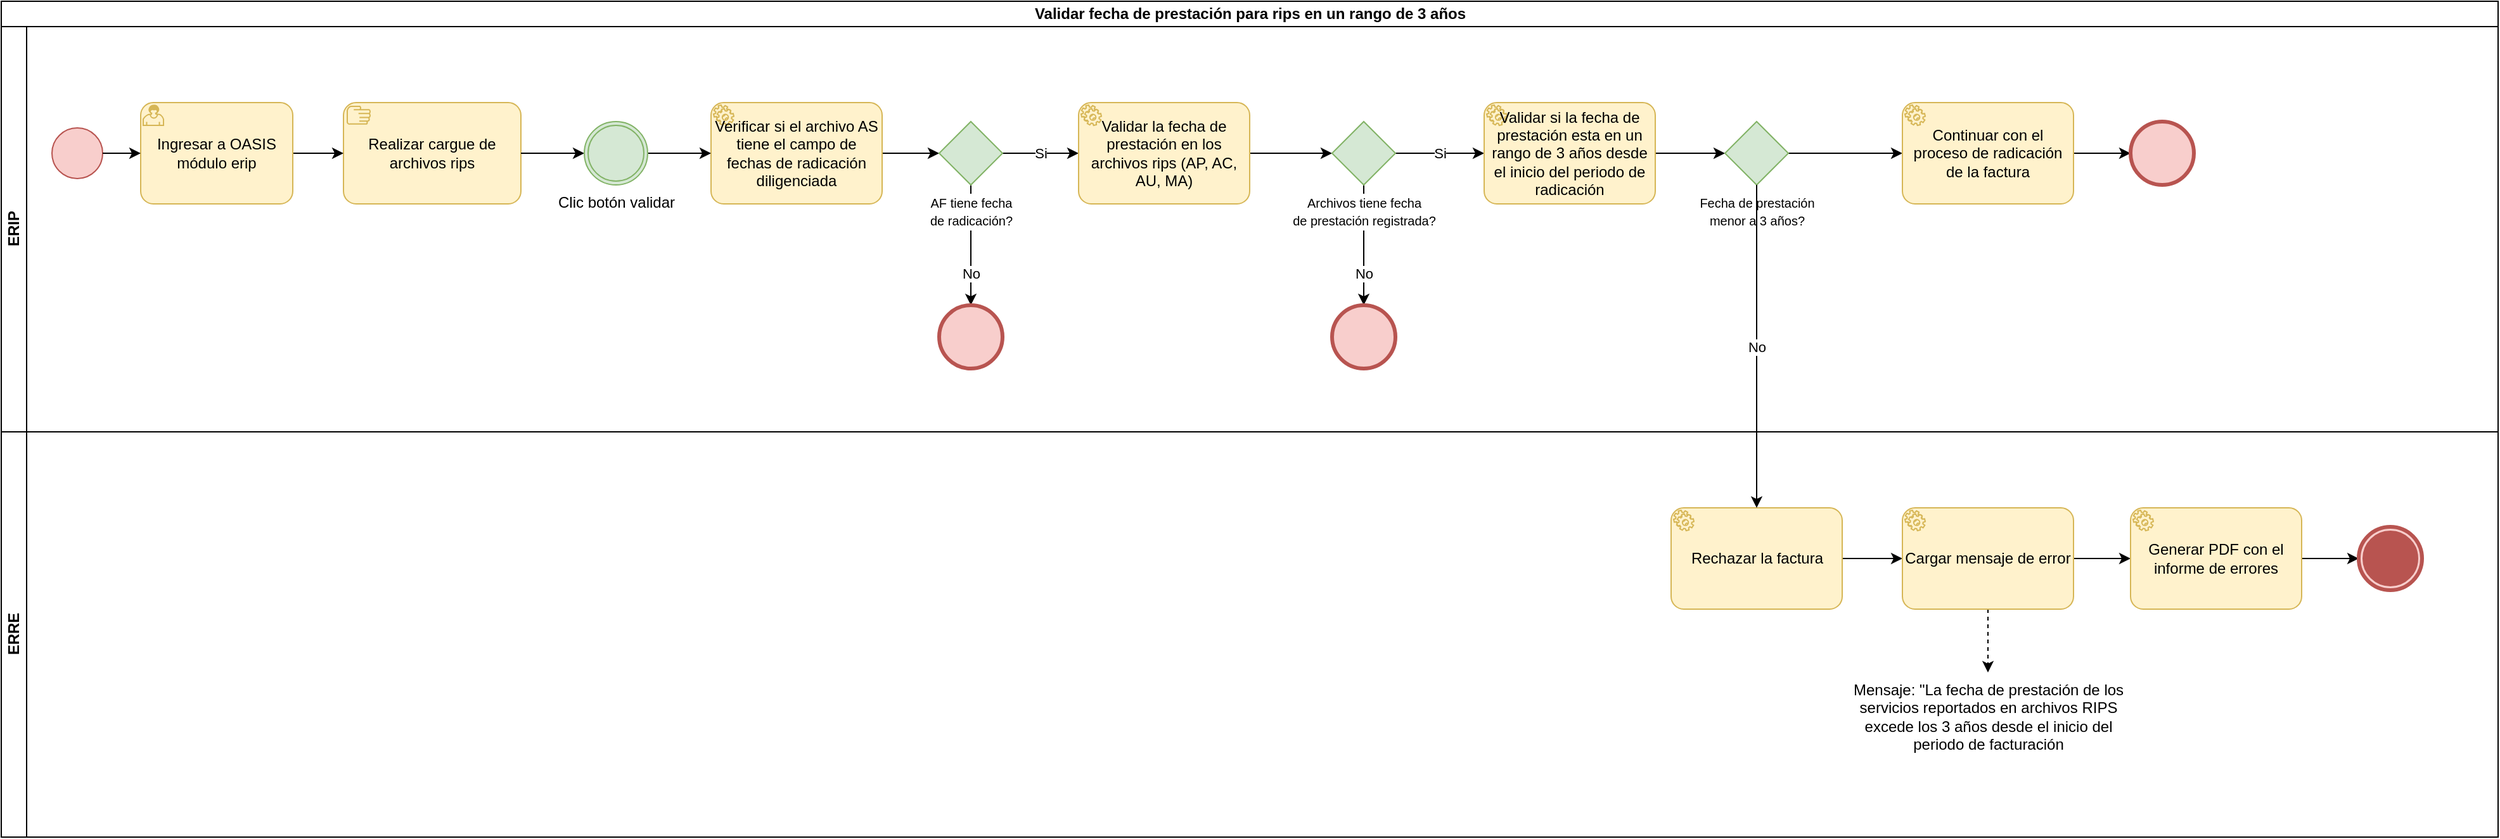 <mxfile version="21.6.8" type="github">
  <diagram name="Página-1" id="ZgoGdYMPFus1UZBMLvh4">
    <mxGraphModel dx="1674" dy="792" grid="1" gridSize="10" guides="1" tooltips="1" connect="1" arrows="1" fold="1" page="1" pageScale="1" pageWidth="2039" pageHeight="690" math="0" shadow="0">
      <root>
        <mxCell id="0" />
        <mxCell id="1" parent="0" />
        <mxCell id="U19V9XCa81fR7P9M3wvY-1" value="Validar fecha de prestación para rips en un rango de 3 años" style="swimlane;childLayout=stackLayout;resizeParent=1;resizeParentMax=0;horizontal=1;startSize=20;horizontalStack=0;html=1;" vertex="1" parent="1">
          <mxGeometry x="35" y="10" width="1970" height="660" as="geometry" />
        </mxCell>
        <mxCell id="U19V9XCa81fR7P9M3wvY-4" value="ERIP" style="swimlane;startSize=20;horizontal=0;html=1;" vertex="1" parent="U19V9XCa81fR7P9M3wvY-1">
          <mxGeometry y="20" width="1970" height="320" as="geometry" />
        </mxCell>
        <mxCell id="U19V9XCa81fR7P9M3wvY-55" value="No" style="edgeStyle=orthogonalEdgeStyle;rounded=0;orthogonalLoop=1;jettySize=auto;html=1;" edge="1" parent="U19V9XCa81fR7P9M3wvY-4" source="U19V9XCa81fR7P9M3wvY-20" target="U19V9XCa81fR7P9M3wvY-54">
          <mxGeometry x="0.467" relative="1" as="geometry">
            <Array as="points">
              <mxPoint x="765" y="180" />
              <mxPoint x="765" y="180" />
            </Array>
            <mxPoint as="offset" />
          </mxGeometry>
        </mxCell>
        <mxCell id="U19V9XCa81fR7P9M3wvY-5" value="" style="points=[[0.145,0.145,0],[0.5,0,0],[0.855,0.145,0],[1,0.5,0],[0.855,0.855,0],[0.5,1,0],[0.145,0.855,0],[0,0.5,0]];shape=mxgraph.bpmn.event;html=1;verticalLabelPosition=bottom;labelBackgroundColor=#ffffff;verticalAlign=top;align=center;perimeter=ellipsePerimeter;outlineConnect=0;aspect=fixed;outline=standard;symbol=general;fillColor=#f8cecc;strokeColor=#b85450;" vertex="1" parent="U19V9XCa81fR7P9M3wvY-4">
          <mxGeometry x="40" y="80" width="40" height="40" as="geometry" />
        </mxCell>
        <mxCell id="U19V9XCa81fR7P9M3wvY-6" value="Realizar cargue de archivos rips" style="points=[[0.25,0,0],[0.5,0,0],[0.75,0,0],[1,0.25,0],[1,0.5,0],[1,0.75,0],[0.75,1,0],[0.5,1,0],[0.25,1,0],[0,0.75,0],[0,0.5,0],[0,0.25,0]];shape=mxgraph.bpmn.task;whiteSpace=wrap;rectStyle=rounded;size=10;html=1;container=1;expand=0;collapsible=0;taskMarker=manual;fillColor=#fff2cc;strokeColor=#d6b656;" vertex="1" parent="U19V9XCa81fR7P9M3wvY-4">
          <mxGeometry x="270" y="60" width="140" height="80" as="geometry" />
        </mxCell>
        <mxCell id="U19V9XCa81fR7P9M3wvY-7" style="edgeStyle=orthogonalEdgeStyle;rounded=0;orthogonalLoop=1;jettySize=auto;html=1;" edge="1" parent="U19V9XCa81fR7P9M3wvY-4" source="U19V9XCa81fR7P9M3wvY-8" target="U19V9XCa81fR7P9M3wvY-6">
          <mxGeometry relative="1" as="geometry">
            <mxPoint x="270" y="100" as="targetPoint" />
          </mxGeometry>
        </mxCell>
        <mxCell id="U19V9XCa81fR7P9M3wvY-8" value="Ingresar a OASIS módulo erip" style="points=[[0.25,0,0],[0.5,0,0],[0.75,0,0],[1,0.25,0],[1,0.5,0],[1,0.75,0],[0.75,1,0],[0.5,1,0],[0.25,1,0],[0,0.75,0],[0,0.5,0],[0,0.25,0]];shape=mxgraph.bpmn.task;whiteSpace=wrap;rectStyle=rounded;size=10;html=1;container=1;expand=0;collapsible=0;taskMarker=user;fillColor=#fff2cc;strokeColor=#d6b656;" vertex="1" parent="U19V9XCa81fR7P9M3wvY-4">
          <mxGeometry x="110" y="60" width="120" height="80" as="geometry" />
        </mxCell>
        <mxCell id="U19V9XCa81fR7P9M3wvY-9" style="edgeStyle=orthogonalEdgeStyle;rounded=0;orthogonalLoop=1;jettySize=auto;html=1;entryX=0;entryY=0.5;entryDx=0;entryDy=0;entryPerimeter=0;" edge="1" parent="U19V9XCa81fR7P9M3wvY-4" source="U19V9XCa81fR7P9M3wvY-5" target="U19V9XCa81fR7P9M3wvY-8">
          <mxGeometry relative="1" as="geometry">
            <mxPoint x="110" y="100" as="targetPoint" />
          </mxGeometry>
        </mxCell>
        <mxCell id="U19V9XCa81fR7P9M3wvY-11" style="edgeStyle=orthogonalEdgeStyle;rounded=0;orthogonalLoop=1;jettySize=auto;html=1;entryX=0;entryY=0.5;entryDx=0;entryDy=0;entryPerimeter=0;" edge="1" parent="U19V9XCa81fR7P9M3wvY-4" source="U19V9XCa81fR7P9M3wvY-6" target="U19V9XCa81fR7P9M3wvY-51">
          <mxGeometry relative="1" as="geometry">
            <mxPoint x="460" y="100" as="targetPoint" />
          </mxGeometry>
        </mxCell>
        <mxCell id="U19V9XCa81fR7P9M3wvY-53" style="edgeStyle=orthogonalEdgeStyle;rounded=0;orthogonalLoop=1;jettySize=auto;html=1;" edge="1" parent="U19V9XCa81fR7P9M3wvY-4" source="U19V9XCa81fR7P9M3wvY-38" target="U19V9XCa81fR7P9M3wvY-20">
          <mxGeometry relative="1" as="geometry" />
        </mxCell>
        <mxCell id="U19V9XCa81fR7P9M3wvY-38" value="Verificar si el archivo AS tiene el campo de fechas de radicación diligenciada" style="points=[[0.25,0,0],[0.5,0,0],[0.75,0,0],[1,0.25,0],[1,0.5,0],[1,0.75,0],[0.75,1,0],[0.5,1,0],[0.25,1,0],[0,0.75,0],[0,0.5,0],[0,0.25,0]];shape=mxgraph.bpmn.task;whiteSpace=wrap;rectStyle=rounded;size=10;html=1;container=1;expand=0;collapsible=0;taskMarker=service;fillColor=#fff2cc;strokeColor=#d6b656;" vertex="1" parent="U19V9XCa81fR7P9M3wvY-4">
          <mxGeometry x="560" y="60" width="135" height="80" as="geometry" />
        </mxCell>
        <mxCell id="U19V9XCa81fR7P9M3wvY-52" style="edgeStyle=orthogonalEdgeStyle;rounded=0;orthogonalLoop=1;jettySize=auto;html=1;entryX=0;entryY=0.5;entryDx=0;entryDy=0;entryPerimeter=0;" edge="1" parent="U19V9XCa81fR7P9M3wvY-4" source="U19V9XCa81fR7P9M3wvY-51" target="U19V9XCa81fR7P9M3wvY-38">
          <mxGeometry relative="1" as="geometry" />
        </mxCell>
        <mxCell id="U19V9XCa81fR7P9M3wvY-51" value="Clic botón validar" style="points=[[0.145,0.145,0],[0.5,0,0],[0.855,0.145,0],[1,0.5,0],[0.855,0.855,0],[0.5,1,0],[0.145,0.855,0],[0,0.5,0]];shape=mxgraph.bpmn.event;html=1;verticalLabelPosition=bottom;labelBackgroundColor=#ffffff;verticalAlign=top;align=center;perimeter=ellipsePerimeter;outlineConnect=0;aspect=fixed;outline=throwing;symbol=general;fillColor=#d5e8d4;strokeColor=#82b366;" vertex="1" parent="U19V9XCa81fR7P9M3wvY-4">
          <mxGeometry x="460" y="75" width="50" height="50" as="geometry" />
        </mxCell>
        <mxCell id="U19V9XCa81fR7P9M3wvY-56" value="Si" style="edgeStyle=orthogonalEdgeStyle;rounded=0;orthogonalLoop=1;jettySize=auto;html=1;" edge="1" parent="U19V9XCa81fR7P9M3wvY-4" source="U19V9XCa81fR7P9M3wvY-20" target="U19V9XCa81fR7P9M3wvY-57">
          <mxGeometry relative="1" as="geometry">
            <mxPoint x="890" y="100" as="targetPoint" />
          </mxGeometry>
        </mxCell>
        <mxCell id="U19V9XCa81fR7P9M3wvY-20" value="&lt;font size=&quot;1&quot;&gt;AF tiene fecha&lt;br&gt;de radicación?&lt;br&gt;&lt;/font&gt;" style="points=[[0.25,0.25,0],[0.5,0,0],[0.75,0.25,0],[1,0.5,0],[0.75,0.75,0],[0.5,1,0],[0.25,0.75,0],[0,0.5,0]];shape=mxgraph.bpmn.gateway2;html=1;verticalLabelPosition=bottom;labelBackgroundColor=#ffffff;verticalAlign=top;align=center;perimeter=rhombusPerimeter;outlineConnect=0;outline=none;symbol=none;fillColor=#d5e8d4;strokeColor=#82b366;" vertex="1" parent="U19V9XCa81fR7P9M3wvY-4">
          <mxGeometry x="740" y="75" width="50" height="50" as="geometry" />
        </mxCell>
        <mxCell id="U19V9XCa81fR7P9M3wvY-54" value="" style="points=[[0.145,0.145,0],[0.5,0,0],[0.855,0.145,0],[1,0.5,0],[0.855,0.855,0],[0.5,1,0],[0.145,0.855,0],[0,0.5,0]];shape=mxgraph.bpmn.event;html=1;verticalLabelPosition=bottom;labelBackgroundColor=#ffffff;verticalAlign=top;align=center;perimeter=ellipsePerimeter;outlineConnect=0;aspect=fixed;outline=end;symbol=terminate2;fillColor=#f8cecc;strokeColor=#b85450;" vertex="1" parent="U19V9XCa81fR7P9M3wvY-4">
          <mxGeometry x="740" y="220" width="50" height="50" as="geometry" />
        </mxCell>
        <mxCell id="U19V9XCa81fR7P9M3wvY-58" style="edgeStyle=orthogonalEdgeStyle;rounded=0;orthogonalLoop=1;jettySize=auto;html=1;entryX=0;entryY=0.5;entryDx=0;entryDy=0;entryPerimeter=0;" edge="1" parent="U19V9XCa81fR7P9M3wvY-4" source="U19V9XCa81fR7P9M3wvY-57" target="U19V9XCa81fR7P9M3wvY-59">
          <mxGeometry relative="1" as="geometry">
            <mxPoint x="1060" y="100" as="targetPoint" />
          </mxGeometry>
        </mxCell>
        <mxCell id="U19V9XCa81fR7P9M3wvY-57" value="Validar la fecha de prestación en los archivos rips (AP, AC, AU, MA)" style="points=[[0.25,0,0],[0.5,0,0],[0.75,0,0],[1,0.25,0],[1,0.5,0],[1,0.75,0],[0.75,1,0],[0.5,1,0],[0.25,1,0],[0,0.75,0],[0,0.5,0],[0,0.25,0]];shape=mxgraph.bpmn.task;whiteSpace=wrap;rectStyle=rounded;size=10;html=1;container=1;expand=0;collapsible=0;taskMarker=service;fillColor=#fff2cc;strokeColor=#d6b656;" vertex="1" parent="U19V9XCa81fR7P9M3wvY-4">
          <mxGeometry x="850" y="60" width="135" height="80" as="geometry" />
        </mxCell>
        <mxCell id="U19V9XCa81fR7P9M3wvY-60" value="Si" style="edgeStyle=orthogonalEdgeStyle;rounded=0;orthogonalLoop=1;jettySize=auto;html=1;" edge="1" parent="U19V9XCa81fR7P9M3wvY-4" source="U19V9XCa81fR7P9M3wvY-59" target="U19V9XCa81fR7P9M3wvY-63">
          <mxGeometry relative="1" as="geometry">
            <mxPoint x="1200" y="100" as="targetPoint" />
          </mxGeometry>
        </mxCell>
        <mxCell id="U19V9XCa81fR7P9M3wvY-61" value="No" style="edgeStyle=orthogonalEdgeStyle;rounded=0;orthogonalLoop=1;jettySize=auto;html=1;entryX=0.5;entryY=0;entryDx=0;entryDy=0;entryPerimeter=0;" edge="1" parent="U19V9XCa81fR7P9M3wvY-4" source="U19V9XCa81fR7P9M3wvY-59" target="U19V9XCa81fR7P9M3wvY-62">
          <mxGeometry x="0.467" relative="1" as="geometry">
            <mxPoint x="1075" y="200" as="targetPoint" />
            <Array as="points">
              <mxPoint x="1075" y="180" />
              <mxPoint x="1075" y="180" />
            </Array>
            <mxPoint as="offset" />
          </mxGeometry>
        </mxCell>
        <mxCell id="U19V9XCa81fR7P9M3wvY-59" value="&lt;font size=&quot;1&quot;&gt;Archivos tiene fecha&lt;br&gt;de prestación registrada?&lt;br&gt;&lt;/font&gt;" style="points=[[0.25,0.25,0],[0.5,0,0],[0.75,0.25,0],[1,0.5,0],[0.75,0.75,0],[0.5,1,0],[0.25,0.75,0],[0,0.5,0]];shape=mxgraph.bpmn.gateway2;html=1;verticalLabelPosition=bottom;labelBackgroundColor=#ffffff;verticalAlign=top;align=center;perimeter=rhombusPerimeter;outlineConnect=0;outline=none;symbol=none;fillColor=#d5e8d4;strokeColor=#82b366;" vertex="1" parent="U19V9XCa81fR7P9M3wvY-4">
          <mxGeometry x="1050" y="75" width="50" height="50" as="geometry" />
        </mxCell>
        <mxCell id="U19V9XCa81fR7P9M3wvY-62" value="" style="points=[[0.145,0.145,0],[0.5,0,0],[0.855,0.145,0],[1,0.5,0],[0.855,0.855,0],[0.5,1,0],[0.145,0.855,0],[0,0.5,0]];shape=mxgraph.bpmn.event;html=1;verticalLabelPosition=bottom;labelBackgroundColor=#ffffff;verticalAlign=top;align=center;perimeter=ellipsePerimeter;outlineConnect=0;aspect=fixed;outline=end;symbol=terminate2;fillColor=#f8cecc;strokeColor=#b85450;" vertex="1" parent="U19V9XCa81fR7P9M3wvY-4">
          <mxGeometry x="1050" y="220" width="50" height="50" as="geometry" />
        </mxCell>
        <mxCell id="U19V9XCa81fR7P9M3wvY-64" style="edgeStyle=orthogonalEdgeStyle;rounded=0;orthogonalLoop=1;jettySize=auto;html=1;" edge="1" parent="U19V9XCa81fR7P9M3wvY-4" source="U19V9XCa81fR7P9M3wvY-63" target="U19V9XCa81fR7P9M3wvY-65">
          <mxGeometry relative="1" as="geometry">
            <mxPoint x="1360" y="100" as="targetPoint" />
          </mxGeometry>
        </mxCell>
        <mxCell id="U19V9XCa81fR7P9M3wvY-63" value="Validar si la fecha de prestación esta en un rango de 3 años desde el inicio del periodo de radicación" style="points=[[0.25,0,0],[0.5,0,0],[0.75,0,0],[1,0.25,0],[1,0.5,0],[1,0.75,0],[0.75,1,0],[0.5,1,0],[0.25,1,0],[0,0.75,0],[0,0.5,0],[0,0.25,0]];shape=mxgraph.bpmn.task;whiteSpace=wrap;rectStyle=rounded;size=10;html=1;container=1;expand=0;collapsible=0;taskMarker=service;fillColor=#fff2cc;strokeColor=#d6b656;" vertex="1" parent="U19V9XCa81fR7P9M3wvY-4">
          <mxGeometry x="1170" y="60" width="135" height="80" as="geometry" />
        </mxCell>
        <mxCell id="U19V9XCa81fR7P9M3wvY-76" style="edgeStyle=orthogonalEdgeStyle;rounded=0;orthogonalLoop=1;jettySize=auto;html=1;" edge="1" parent="U19V9XCa81fR7P9M3wvY-4" source="U19V9XCa81fR7P9M3wvY-65" target="U19V9XCa81fR7P9M3wvY-75">
          <mxGeometry relative="1" as="geometry" />
        </mxCell>
        <mxCell id="U19V9XCa81fR7P9M3wvY-65" value="&lt;font size=&quot;1&quot;&gt;Fecha de prestación&lt;br&gt;menor a 3 años?&lt;br&gt;&lt;/font&gt;" style="points=[[0.25,0.25,0],[0.5,0,0],[0.75,0.25,0],[1,0.5,0],[0.75,0.75,0],[0.5,1,0],[0.25,0.75,0],[0,0.5,0]];shape=mxgraph.bpmn.gateway2;html=1;verticalLabelPosition=bottom;labelBackgroundColor=#ffffff;verticalAlign=top;align=center;perimeter=rhombusPerimeter;outlineConnect=0;outline=none;symbol=none;fillColor=#d5e8d4;strokeColor=#82b366;" vertex="1" parent="U19V9XCa81fR7P9M3wvY-4">
          <mxGeometry x="1360" y="75" width="50" height="50" as="geometry" />
        </mxCell>
        <mxCell id="U19V9XCa81fR7P9M3wvY-78" style="edgeStyle=orthogonalEdgeStyle;rounded=0;orthogonalLoop=1;jettySize=auto;html=1;" edge="1" parent="U19V9XCa81fR7P9M3wvY-4" source="U19V9XCa81fR7P9M3wvY-75" target="U19V9XCa81fR7P9M3wvY-77">
          <mxGeometry relative="1" as="geometry" />
        </mxCell>
        <mxCell id="U19V9XCa81fR7P9M3wvY-75" value="Continuar con el proceso de radicación de la factura" style="points=[[0.25,0,0],[0.5,0,0],[0.75,0,0],[1,0.25,0],[1,0.5,0],[1,0.75,0],[0.75,1,0],[0.5,1,0],[0.25,1,0],[0,0.75,0],[0,0.5,0],[0,0.25,0]];shape=mxgraph.bpmn.task;whiteSpace=wrap;rectStyle=rounded;size=10;html=1;container=1;expand=0;collapsible=0;taskMarker=service;fillColor=#fff2cc;strokeColor=#d6b656;" vertex="1" parent="U19V9XCa81fR7P9M3wvY-4">
          <mxGeometry x="1500" y="60" width="135" height="80" as="geometry" />
        </mxCell>
        <mxCell id="U19V9XCa81fR7P9M3wvY-77" value="" style="points=[[0.145,0.145,0],[0.5,0,0],[0.855,0.145,0],[1,0.5,0],[0.855,0.855,0],[0.5,1,0],[0.145,0.855,0],[0,0.5,0]];shape=mxgraph.bpmn.event;html=1;verticalLabelPosition=bottom;labelBackgroundColor=#ffffff;verticalAlign=top;align=center;perimeter=ellipsePerimeter;outlineConnect=0;aspect=fixed;outline=end;symbol=terminate2;fillColor=#f8cecc;strokeColor=#b85450;" vertex="1" parent="U19V9XCa81fR7P9M3wvY-4">
          <mxGeometry x="1680" y="75" width="50" height="50" as="geometry" />
        </mxCell>
        <mxCell id="U19V9XCa81fR7P9M3wvY-19" value="ERRE" style="swimlane;startSize=20;horizontal=0;html=1;" vertex="1" parent="U19V9XCa81fR7P9M3wvY-1">
          <mxGeometry y="340" width="1970" height="320" as="geometry" />
        </mxCell>
        <mxCell id="U19V9XCa81fR7P9M3wvY-68" style="edgeStyle=orthogonalEdgeStyle;rounded=0;orthogonalLoop=1;jettySize=auto;html=1;" edge="1" parent="U19V9XCa81fR7P9M3wvY-19" source="U19V9XCa81fR7P9M3wvY-67" target="U19V9XCa81fR7P9M3wvY-69">
          <mxGeometry relative="1" as="geometry">
            <mxPoint x="1500" y="100" as="targetPoint" />
          </mxGeometry>
        </mxCell>
        <mxCell id="U19V9XCa81fR7P9M3wvY-67" value="Rechazar la factura" style="points=[[0.25,0,0],[0.5,0,0],[0.75,0,0],[1,0.25,0],[1,0.5,0],[1,0.75,0],[0.75,1,0],[0.5,1,0],[0.25,1,0],[0,0.75,0],[0,0.5,0],[0,0.25,0]];shape=mxgraph.bpmn.task;whiteSpace=wrap;rectStyle=rounded;size=10;html=1;container=1;expand=0;collapsible=0;taskMarker=service;fillColor=#fff2cc;strokeColor=#d6b656;" vertex="1" parent="U19V9XCa81fR7P9M3wvY-19">
          <mxGeometry x="1317.5" y="60" width="135" height="80" as="geometry" />
        </mxCell>
        <mxCell id="U19V9XCa81fR7P9M3wvY-71" style="edgeStyle=orthogonalEdgeStyle;rounded=0;orthogonalLoop=1;jettySize=auto;html=1;entryX=0.5;entryY=0;entryDx=0;entryDy=0;dashed=1;" edge="1" parent="U19V9XCa81fR7P9M3wvY-19" source="U19V9XCa81fR7P9M3wvY-69" target="U19V9XCa81fR7P9M3wvY-70">
          <mxGeometry relative="1" as="geometry" />
        </mxCell>
        <mxCell id="U19V9XCa81fR7P9M3wvY-73" style="edgeStyle=orthogonalEdgeStyle;rounded=0;orthogonalLoop=1;jettySize=auto;html=1;" edge="1" parent="U19V9XCa81fR7P9M3wvY-19" source="U19V9XCa81fR7P9M3wvY-69" target="U19V9XCa81fR7P9M3wvY-72">
          <mxGeometry relative="1" as="geometry" />
        </mxCell>
        <mxCell id="U19V9XCa81fR7P9M3wvY-69" value="Cargar mensaje de error" style="points=[[0.25,0,0],[0.5,0,0],[0.75,0,0],[1,0.25,0],[1,0.5,0],[1,0.75,0],[0.75,1,0],[0.5,1,0],[0.25,1,0],[0,0.75,0],[0,0.5,0],[0,0.25,0]];shape=mxgraph.bpmn.task;whiteSpace=wrap;rectStyle=rounded;size=10;html=1;container=1;expand=0;collapsible=0;taskMarker=service;fillColor=#fff2cc;strokeColor=#d6b656;" vertex="1" parent="U19V9XCa81fR7P9M3wvY-19">
          <mxGeometry x="1500" y="60" width="135" height="80" as="geometry" />
        </mxCell>
        <mxCell id="U19V9XCa81fR7P9M3wvY-70" value="Mensaje: &quot;La fecha de prestación de los servicios reportados en archivos RIPS excede los 3 años desde el inicio del periodo de facturación" style="text;html=1;strokeColor=none;fillColor=none;align=center;verticalAlign=middle;whiteSpace=wrap;rounded=0;" vertex="1" parent="U19V9XCa81fR7P9M3wvY-19">
          <mxGeometry x="1457.5" y="190" width="220" height="70" as="geometry" />
        </mxCell>
        <mxCell id="U19V9XCa81fR7P9M3wvY-74" style="edgeStyle=orthogonalEdgeStyle;rounded=0;orthogonalLoop=1;jettySize=auto;html=1;entryX=0;entryY=0.5;entryDx=0;entryDy=0;entryPerimeter=0;" edge="1" parent="U19V9XCa81fR7P9M3wvY-19" source="U19V9XCa81fR7P9M3wvY-72" target="U19V9XCa81fR7P9M3wvY-17">
          <mxGeometry relative="1" as="geometry" />
        </mxCell>
        <mxCell id="U19V9XCa81fR7P9M3wvY-72" value="Generar PDF con el informe de errores" style="points=[[0.25,0,0],[0.5,0,0],[0.75,0,0],[1,0.25,0],[1,0.5,0],[1,0.75,0],[0.75,1,0],[0.5,1,0],[0.25,1,0],[0,0.75,0],[0,0.5,0],[0,0.25,0]];shape=mxgraph.bpmn.task;whiteSpace=wrap;rectStyle=rounded;size=10;html=1;container=1;expand=0;collapsible=0;taskMarker=service;fillColor=#fff2cc;strokeColor=#d6b656;" vertex="1" parent="U19V9XCa81fR7P9M3wvY-19">
          <mxGeometry x="1680" y="60" width="135" height="80" as="geometry" />
        </mxCell>
        <mxCell id="U19V9XCa81fR7P9M3wvY-17" value="" style="points=[[0.145,0.145,0],[0.5,0,0],[0.855,0.145,0],[1,0.5,0],[0.855,0.855,0],[0.5,1,0],[0.145,0.855,0],[0,0.5,0]];shape=mxgraph.bpmn.event;html=1;verticalLabelPosition=bottom;labelBackgroundColor=#ffffff;verticalAlign=top;align=center;perimeter=ellipsePerimeter;outlineConnect=0;aspect=fixed;outline=end;symbol=terminate;fillColor=#f8cecc;strokeColor=#b85450;" vertex="1" parent="U19V9XCa81fR7P9M3wvY-19">
          <mxGeometry x="1860" y="75" width="50" height="50" as="geometry" />
        </mxCell>
        <mxCell id="U19V9XCa81fR7P9M3wvY-66" value="No" style="edgeStyle=orthogonalEdgeStyle;rounded=0;orthogonalLoop=1;jettySize=auto;html=1;entryX=0.5;entryY=0;entryDx=0;entryDy=0;entryPerimeter=0;" edge="1" parent="U19V9XCa81fR7P9M3wvY-1" source="U19V9XCa81fR7P9M3wvY-65" target="U19V9XCa81fR7P9M3wvY-67">
          <mxGeometry relative="1" as="geometry">
            <mxPoint x="1385" y="440" as="targetPoint" />
          </mxGeometry>
        </mxCell>
      </root>
    </mxGraphModel>
  </diagram>
</mxfile>
